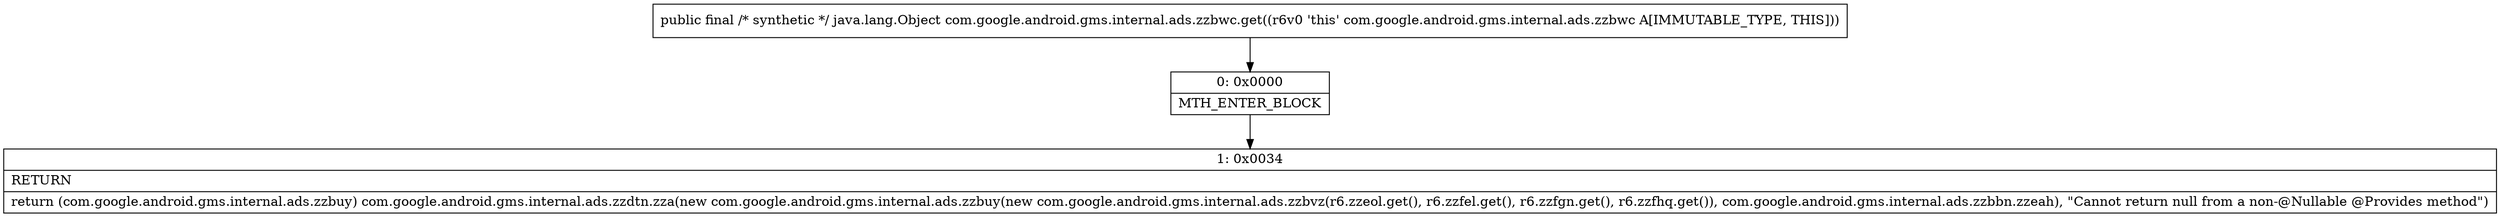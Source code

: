 digraph "CFG forcom.google.android.gms.internal.ads.zzbwc.get()Ljava\/lang\/Object;" {
Node_0 [shape=record,label="{0\:\ 0x0000|MTH_ENTER_BLOCK\l}"];
Node_1 [shape=record,label="{1\:\ 0x0034|RETURN\l|return (com.google.android.gms.internal.ads.zzbuy) com.google.android.gms.internal.ads.zzdtn.zza(new com.google.android.gms.internal.ads.zzbuy(new com.google.android.gms.internal.ads.zzbvz(r6.zzeol.get(), r6.zzfel.get(), r6.zzfgn.get(), r6.zzfhq.get()), com.google.android.gms.internal.ads.zzbbn.zzeah), \"Cannot return null from a non\-@Nullable @Provides method\")\l}"];
MethodNode[shape=record,label="{public final \/* synthetic *\/ java.lang.Object com.google.android.gms.internal.ads.zzbwc.get((r6v0 'this' com.google.android.gms.internal.ads.zzbwc A[IMMUTABLE_TYPE, THIS])) }"];
MethodNode -> Node_0;
Node_0 -> Node_1;
}

